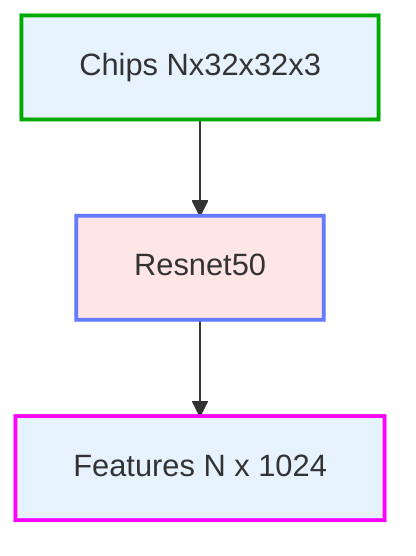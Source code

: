%%{init: {'themeVariables': {'nodeTextColor':'#000'}}}%%
flowchart TD
    classDef data fill:#e6f3ff,stroke:#66b3ff,stroke-width:2px
    classDef op fill:#ffe6e6,stroke:#667aff,stroke-width:2px,shape:round-rect
    classDef inputData fill:#e6f3ff,stroke:#00AA00,stroke-width:2px
    classDef outputData fill:#e6f3ff,stroke:#FF00FF,stroke-width:2px
    classDef outputMetric fill:#e6f3ff,stroke:#FFFF00,stroke-width:2px

    data2["Chips Nx32x32x3"]:::inputData
    data2 --> op2["Resnet50"]:::op
    op2 --> data3["Features N x 1024"]:::outputData